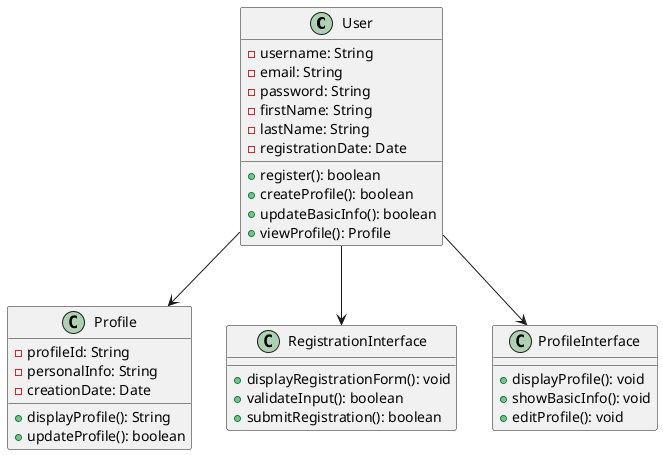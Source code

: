@startuml
class User {
    - username: String
    - email: String
    - password: String
    - firstName: String
    - lastName: String
    - registrationDate: Date
    + register(): boolean
    + createProfile(): boolean
    + updateBasicInfo(): boolean
    + viewProfile(): Profile
}

class Profile {
    - profileId: String
    - personalInfo: String
    - creationDate: Date
    + displayProfile(): String
    + updateProfile(): boolean
}

class RegistrationInterface {
    + displayRegistrationForm(): void
    + validateInput(): boolean
    + submitRegistration(): boolean
}

class ProfileInterface {
    + displayProfile(): void
    + showBasicInfo(): void
    + editProfile(): void
}

User --> Profile
User --> RegistrationInterface
User --> ProfileInterface
@enduml
